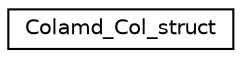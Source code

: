 digraph "Graphical Class Hierarchy"
{
 // LATEX_PDF_SIZE
  edge [fontname="Helvetica",fontsize="10",labelfontname="Helvetica",labelfontsize="10"];
  node [fontname="Helvetica",fontsize="10",shape=record];
  rankdir="LR";
  Node0 [label="Colamd_Col_struct",height=0.2,width=0.4,color="black", fillcolor="white", style="filled",URL="$struct_colamd___col__struct.html",tooltip=" "];
}
